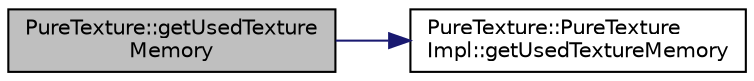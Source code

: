 digraph "PureTexture::getUsedTextureMemory"
{
 // LATEX_PDF_SIZE
  edge [fontname="Helvetica",fontsize="10",labelfontname="Helvetica",labelfontsize="10"];
  node [fontname="Helvetica",fontsize="10",shape=record];
  rankdir="LR";
  Node1 [label="PureTexture::getUsedTexture\lMemory",height=0.2,width=0.4,color="black", fillcolor="grey75", style="filled", fontcolor="black",tooltip="Gets the amount of VRAM allocated (considering compression, MIP mapping, etc...)."];
  Node1 -> Node2 [color="midnightblue",fontsize="10",style="solid",fontname="Helvetica"];
  Node2 [label="PureTexture::PureTexture\lImpl::getUsedTextureMemory",height=0.2,width=0.4,color="black", fillcolor="white", style="filled",URL="$class_pure_texture_1_1_pure_texture_impl.html#abfa9e8c011b79b813367d9eada0020e1",tooltip=" "];
}
